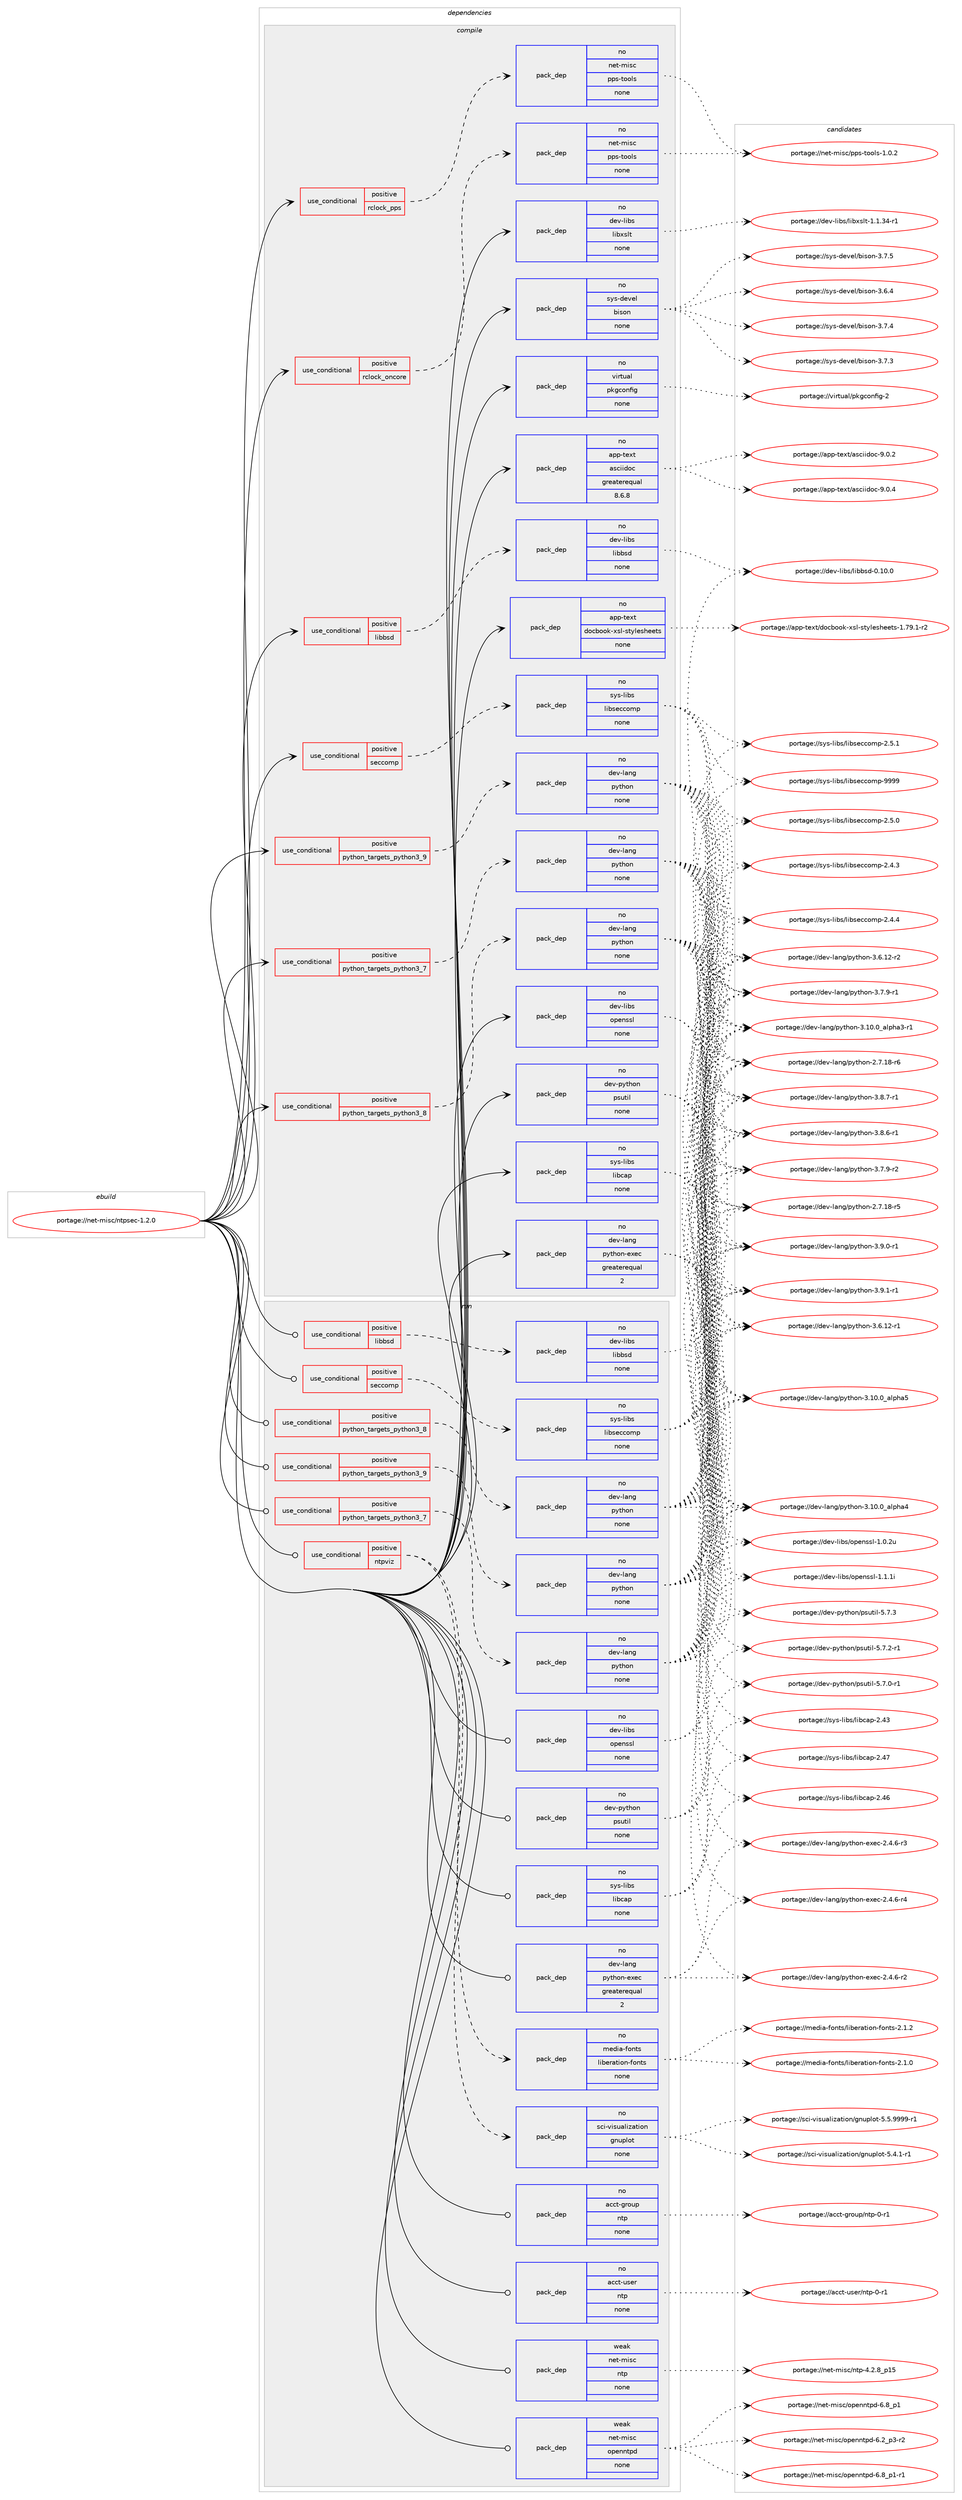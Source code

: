 digraph prolog {

# *************
# Graph options
# *************

newrank=true;
concentrate=true;
compound=true;
graph [rankdir=LR,fontname=Helvetica,fontsize=10,ranksep=1.5];#, ranksep=2.5, nodesep=0.2];
edge  [arrowhead=vee];
node  [fontname=Helvetica,fontsize=10];

# **********
# The ebuild
# **********

subgraph cluster_leftcol {
color=gray;
rank=same;
label=<<i>ebuild</i>>;
id [label="portage://net-misc/ntpsec-1.2.0", color=red, width=4, href="../net-misc/ntpsec-1.2.0.svg"];
}

# ****************
# The dependencies
# ****************

subgraph cluster_midcol {
color=gray;
label=<<i>dependencies</i>>;
subgraph cluster_compile {
fillcolor="#eeeeee";
style=filled;
label=<<i>compile</i>>;
subgraph cond7327 {
dependency24082 [label=<<TABLE BORDER="0" CELLBORDER="1" CELLSPACING="0" CELLPADDING="4"><TR><TD ROWSPAN="3" CELLPADDING="10">use_conditional</TD></TR><TR><TD>positive</TD></TR><TR><TD>libbsd</TD></TR></TABLE>>, shape=none, color=red];
subgraph pack16556 {
dependency24083 [label=<<TABLE BORDER="0" CELLBORDER="1" CELLSPACING="0" CELLPADDING="4" WIDTH="220"><TR><TD ROWSPAN="6" CELLPADDING="30">pack_dep</TD></TR><TR><TD WIDTH="110">no</TD></TR><TR><TD>dev-libs</TD></TR><TR><TD>libbsd</TD></TR><TR><TD>none</TD></TR><TR><TD></TD></TR></TABLE>>, shape=none, color=blue];
}
dependency24082:e -> dependency24083:w [weight=20,style="dashed",arrowhead="vee"];
}
id:e -> dependency24082:w [weight=20,style="solid",arrowhead="vee"];
subgraph cond7328 {
dependency24084 [label=<<TABLE BORDER="0" CELLBORDER="1" CELLSPACING="0" CELLPADDING="4"><TR><TD ROWSPAN="3" CELLPADDING="10">use_conditional</TD></TR><TR><TD>positive</TD></TR><TR><TD>python_targets_python3_7</TD></TR></TABLE>>, shape=none, color=red];
subgraph pack16557 {
dependency24085 [label=<<TABLE BORDER="0" CELLBORDER="1" CELLSPACING="0" CELLPADDING="4" WIDTH="220"><TR><TD ROWSPAN="6" CELLPADDING="30">pack_dep</TD></TR><TR><TD WIDTH="110">no</TD></TR><TR><TD>dev-lang</TD></TR><TR><TD>python</TD></TR><TR><TD>none</TD></TR><TR><TD></TD></TR></TABLE>>, shape=none, color=blue];
}
dependency24084:e -> dependency24085:w [weight=20,style="dashed",arrowhead="vee"];
}
id:e -> dependency24084:w [weight=20,style="solid",arrowhead="vee"];
subgraph cond7329 {
dependency24086 [label=<<TABLE BORDER="0" CELLBORDER="1" CELLSPACING="0" CELLPADDING="4"><TR><TD ROWSPAN="3" CELLPADDING="10">use_conditional</TD></TR><TR><TD>positive</TD></TR><TR><TD>python_targets_python3_8</TD></TR></TABLE>>, shape=none, color=red];
subgraph pack16558 {
dependency24087 [label=<<TABLE BORDER="0" CELLBORDER="1" CELLSPACING="0" CELLPADDING="4" WIDTH="220"><TR><TD ROWSPAN="6" CELLPADDING="30">pack_dep</TD></TR><TR><TD WIDTH="110">no</TD></TR><TR><TD>dev-lang</TD></TR><TR><TD>python</TD></TR><TR><TD>none</TD></TR><TR><TD></TD></TR></TABLE>>, shape=none, color=blue];
}
dependency24086:e -> dependency24087:w [weight=20,style="dashed",arrowhead="vee"];
}
id:e -> dependency24086:w [weight=20,style="solid",arrowhead="vee"];
subgraph cond7330 {
dependency24088 [label=<<TABLE BORDER="0" CELLBORDER="1" CELLSPACING="0" CELLPADDING="4"><TR><TD ROWSPAN="3" CELLPADDING="10">use_conditional</TD></TR><TR><TD>positive</TD></TR><TR><TD>python_targets_python3_9</TD></TR></TABLE>>, shape=none, color=red];
subgraph pack16559 {
dependency24089 [label=<<TABLE BORDER="0" CELLBORDER="1" CELLSPACING="0" CELLPADDING="4" WIDTH="220"><TR><TD ROWSPAN="6" CELLPADDING="30">pack_dep</TD></TR><TR><TD WIDTH="110">no</TD></TR><TR><TD>dev-lang</TD></TR><TR><TD>python</TD></TR><TR><TD>none</TD></TR><TR><TD></TD></TR></TABLE>>, shape=none, color=blue];
}
dependency24088:e -> dependency24089:w [weight=20,style="dashed",arrowhead="vee"];
}
id:e -> dependency24088:w [weight=20,style="solid",arrowhead="vee"];
subgraph cond7331 {
dependency24090 [label=<<TABLE BORDER="0" CELLBORDER="1" CELLSPACING="0" CELLPADDING="4"><TR><TD ROWSPAN="3" CELLPADDING="10">use_conditional</TD></TR><TR><TD>positive</TD></TR><TR><TD>rclock_oncore</TD></TR></TABLE>>, shape=none, color=red];
subgraph pack16560 {
dependency24091 [label=<<TABLE BORDER="0" CELLBORDER="1" CELLSPACING="0" CELLPADDING="4" WIDTH="220"><TR><TD ROWSPAN="6" CELLPADDING="30">pack_dep</TD></TR><TR><TD WIDTH="110">no</TD></TR><TR><TD>net-misc</TD></TR><TR><TD>pps-tools</TD></TR><TR><TD>none</TD></TR><TR><TD></TD></TR></TABLE>>, shape=none, color=blue];
}
dependency24090:e -> dependency24091:w [weight=20,style="dashed",arrowhead="vee"];
}
id:e -> dependency24090:w [weight=20,style="solid",arrowhead="vee"];
subgraph cond7332 {
dependency24092 [label=<<TABLE BORDER="0" CELLBORDER="1" CELLSPACING="0" CELLPADDING="4"><TR><TD ROWSPAN="3" CELLPADDING="10">use_conditional</TD></TR><TR><TD>positive</TD></TR><TR><TD>rclock_pps</TD></TR></TABLE>>, shape=none, color=red];
subgraph pack16561 {
dependency24093 [label=<<TABLE BORDER="0" CELLBORDER="1" CELLSPACING="0" CELLPADDING="4" WIDTH="220"><TR><TD ROWSPAN="6" CELLPADDING="30">pack_dep</TD></TR><TR><TD WIDTH="110">no</TD></TR><TR><TD>net-misc</TD></TR><TR><TD>pps-tools</TD></TR><TR><TD>none</TD></TR><TR><TD></TD></TR></TABLE>>, shape=none, color=blue];
}
dependency24092:e -> dependency24093:w [weight=20,style="dashed",arrowhead="vee"];
}
id:e -> dependency24092:w [weight=20,style="solid",arrowhead="vee"];
subgraph cond7333 {
dependency24094 [label=<<TABLE BORDER="0" CELLBORDER="1" CELLSPACING="0" CELLPADDING="4"><TR><TD ROWSPAN="3" CELLPADDING="10">use_conditional</TD></TR><TR><TD>positive</TD></TR><TR><TD>seccomp</TD></TR></TABLE>>, shape=none, color=red];
subgraph pack16562 {
dependency24095 [label=<<TABLE BORDER="0" CELLBORDER="1" CELLSPACING="0" CELLPADDING="4" WIDTH="220"><TR><TD ROWSPAN="6" CELLPADDING="30">pack_dep</TD></TR><TR><TD WIDTH="110">no</TD></TR><TR><TD>sys-libs</TD></TR><TR><TD>libseccomp</TD></TR><TR><TD>none</TD></TR><TR><TD></TD></TR></TABLE>>, shape=none, color=blue];
}
dependency24094:e -> dependency24095:w [weight=20,style="dashed",arrowhead="vee"];
}
id:e -> dependency24094:w [weight=20,style="solid",arrowhead="vee"];
subgraph pack16563 {
dependency24096 [label=<<TABLE BORDER="0" CELLBORDER="1" CELLSPACING="0" CELLPADDING="4" WIDTH="220"><TR><TD ROWSPAN="6" CELLPADDING="30">pack_dep</TD></TR><TR><TD WIDTH="110">no</TD></TR><TR><TD>app-text</TD></TR><TR><TD>asciidoc</TD></TR><TR><TD>greaterequal</TD></TR><TR><TD>8.6.8</TD></TR></TABLE>>, shape=none, color=blue];
}
id:e -> dependency24096:w [weight=20,style="solid",arrowhead="vee"];
subgraph pack16564 {
dependency24097 [label=<<TABLE BORDER="0" CELLBORDER="1" CELLSPACING="0" CELLPADDING="4" WIDTH="220"><TR><TD ROWSPAN="6" CELLPADDING="30">pack_dep</TD></TR><TR><TD WIDTH="110">no</TD></TR><TR><TD>app-text</TD></TR><TR><TD>docbook-xsl-stylesheets</TD></TR><TR><TD>none</TD></TR><TR><TD></TD></TR></TABLE>>, shape=none, color=blue];
}
id:e -> dependency24097:w [weight=20,style="solid",arrowhead="vee"];
subgraph pack16565 {
dependency24098 [label=<<TABLE BORDER="0" CELLBORDER="1" CELLSPACING="0" CELLPADDING="4" WIDTH="220"><TR><TD ROWSPAN="6" CELLPADDING="30">pack_dep</TD></TR><TR><TD WIDTH="110">no</TD></TR><TR><TD>dev-lang</TD></TR><TR><TD>python-exec</TD></TR><TR><TD>greaterequal</TD></TR><TR><TD>2</TD></TR></TABLE>>, shape=none, color=blue];
}
id:e -> dependency24098:w [weight=20,style="solid",arrowhead="vee"];
subgraph pack16566 {
dependency24099 [label=<<TABLE BORDER="0" CELLBORDER="1" CELLSPACING="0" CELLPADDING="4" WIDTH="220"><TR><TD ROWSPAN="6" CELLPADDING="30">pack_dep</TD></TR><TR><TD WIDTH="110">no</TD></TR><TR><TD>dev-libs</TD></TR><TR><TD>libxslt</TD></TR><TR><TD>none</TD></TR><TR><TD></TD></TR></TABLE>>, shape=none, color=blue];
}
id:e -> dependency24099:w [weight=20,style="solid",arrowhead="vee"];
subgraph pack16567 {
dependency24100 [label=<<TABLE BORDER="0" CELLBORDER="1" CELLSPACING="0" CELLPADDING="4" WIDTH="220"><TR><TD ROWSPAN="6" CELLPADDING="30">pack_dep</TD></TR><TR><TD WIDTH="110">no</TD></TR><TR><TD>dev-libs</TD></TR><TR><TD>openssl</TD></TR><TR><TD>none</TD></TR><TR><TD></TD></TR></TABLE>>, shape=none, color=blue];
}
id:e -> dependency24100:w [weight=20,style="solid",arrowhead="vee"];
subgraph pack16568 {
dependency24101 [label=<<TABLE BORDER="0" CELLBORDER="1" CELLSPACING="0" CELLPADDING="4" WIDTH="220"><TR><TD ROWSPAN="6" CELLPADDING="30">pack_dep</TD></TR><TR><TD WIDTH="110">no</TD></TR><TR><TD>dev-python</TD></TR><TR><TD>psutil</TD></TR><TR><TD>none</TD></TR><TR><TD></TD></TR></TABLE>>, shape=none, color=blue];
}
id:e -> dependency24101:w [weight=20,style="solid",arrowhead="vee"];
subgraph pack16569 {
dependency24102 [label=<<TABLE BORDER="0" CELLBORDER="1" CELLSPACING="0" CELLPADDING="4" WIDTH="220"><TR><TD ROWSPAN="6" CELLPADDING="30">pack_dep</TD></TR><TR><TD WIDTH="110">no</TD></TR><TR><TD>sys-devel</TD></TR><TR><TD>bison</TD></TR><TR><TD>none</TD></TR><TR><TD></TD></TR></TABLE>>, shape=none, color=blue];
}
id:e -> dependency24102:w [weight=20,style="solid",arrowhead="vee"];
subgraph pack16570 {
dependency24103 [label=<<TABLE BORDER="0" CELLBORDER="1" CELLSPACING="0" CELLPADDING="4" WIDTH="220"><TR><TD ROWSPAN="6" CELLPADDING="30">pack_dep</TD></TR><TR><TD WIDTH="110">no</TD></TR><TR><TD>sys-libs</TD></TR><TR><TD>libcap</TD></TR><TR><TD>none</TD></TR><TR><TD></TD></TR></TABLE>>, shape=none, color=blue];
}
id:e -> dependency24103:w [weight=20,style="solid",arrowhead="vee"];
subgraph pack16571 {
dependency24104 [label=<<TABLE BORDER="0" CELLBORDER="1" CELLSPACING="0" CELLPADDING="4" WIDTH="220"><TR><TD ROWSPAN="6" CELLPADDING="30">pack_dep</TD></TR><TR><TD WIDTH="110">no</TD></TR><TR><TD>virtual</TD></TR><TR><TD>pkgconfig</TD></TR><TR><TD>none</TD></TR><TR><TD></TD></TR></TABLE>>, shape=none, color=blue];
}
id:e -> dependency24104:w [weight=20,style="solid",arrowhead="vee"];
}
subgraph cluster_compileandrun {
fillcolor="#eeeeee";
style=filled;
label=<<i>compile and run</i>>;
}
subgraph cluster_run {
fillcolor="#eeeeee";
style=filled;
label=<<i>run</i>>;
subgraph cond7334 {
dependency24105 [label=<<TABLE BORDER="0" CELLBORDER="1" CELLSPACING="0" CELLPADDING="4"><TR><TD ROWSPAN="3" CELLPADDING="10">use_conditional</TD></TR><TR><TD>positive</TD></TR><TR><TD>libbsd</TD></TR></TABLE>>, shape=none, color=red];
subgraph pack16572 {
dependency24106 [label=<<TABLE BORDER="0" CELLBORDER="1" CELLSPACING="0" CELLPADDING="4" WIDTH="220"><TR><TD ROWSPAN="6" CELLPADDING="30">pack_dep</TD></TR><TR><TD WIDTH="110">no</TD></TR><TR><TD>dev-libs</TD></TR><TR><TD>libbsd</TD></TR><TR><TD>none</TD></TR><TR><TD></TD></TR></TABLE>>, shape=none, color=blue];
}
dependency24105:e -> dependency24106:w [weight=20,style="dashed",arrowhead="vee"];
}
id:e -> dependency24105:w [weight=20,style="solid",arrowhead="odot"];
subgraph cond7335 {
dependency24107 [label=<<TABLE BORDER="0" CELLBORDER="1" CELLSPACING="0" CELLPADDING="4"><TR><TD ROWSPAN="3" CELLPADDING="10">use_conditional</TD></TR><TR><TD>positive</TD></TR><TR><TD>ntpviz</TD></TR></TABLE>>, shape=none, color=red];
subgraph pack16573 {
dependency24108 [label=<<TABLE BORDER="0" CELLBORDER="1" CELLSPACING="0" CELLPADDING="4" WIDTH="220"><TR><TD ROWSPAN="6" CELLPADDING="30">pack_dep</TD></TR><TR><TD WIDTH="110">no</TD></TR><TR><TD>sci-visualization</TD></TR><TR><TD>gnuplot</TD></TR><TR><TD>none</TD></TR><TR><TD></TD></TR></TABLE>>, shape=none, color=blue];
}
dependency24107:e -> dependency24108:w [weight=20,style="dashed",arrowhead="vee"];
subgraph pack16574 {
dependency24109 [label=<<TABLE BORDER="0" CELLBORDER="1" CELLSPACING="0" CELLPADDING="4" WIDTH="220"><TR><TD ROWSPAN="6" CELLPADDING="30">pack_dep</TD></TR><TR><TD WIDTH="110">no</TD></TR><TR><TD>media-fonts</TD></TR><TR><TD>liberation-fonts</TD></TR><TR><TD>none</TD></TR><TR><TD></TD></TR></TABLE>>, shape=none, color=blue];
}
dependency24107:e -> dependency24109:w [weight=20,style="dashed",arrowhead="vee"];
}
id:e -> dependency24107:w [weight=20,style="solid",arrowhead="odot"];
subgraph cond7336 {
dependency24110 [label=<<TABLE BORDER="0" CELLBORDER="1" CELLSPACING="0" CELLPADDING="4"><TR><TD ROWSPAN="3" CELLPADDING="10">use_conditional</TD></TR><TR><TD>positive</TD></TR><TR><TD>python_targets_python3_7</TD></TR></TABLE>>, shape=none, color=red];
subgraph pack16575 {
dependency24111 [label=<<TABLE BORDER="0" CELLBORDER="1" CELLSPACING="0" CELLPADDING="4" WIDTH="220"><TR><TD ROWSPAN="6" CELLPADDING="30">pack_dep</TD></TR><TR><TD WIDTH="110">no</TD></TR><TR><TD>dev-lang</TD></TR><TR><TD>python</TD></TR><TR><TD>none</TD></TR><TR><TD></TD></TR></TABLE>>, shape=none, color=blue];
}
dependency24110:e -> dependency24111:w [weight=20,style="dashed",arrowhead="vee"];
}
id:e -> dependency24110:w [weight=20,style="solid",arrowhead="odot"];
subgraph cond7337 {
dependency24112 [label=<<TABLE BORDER="0" CELLBORDER="1" CELLSPACING="0" CELLPADDING="4"><TR><TD ROWSPAN="3" CELLPADDING="10">use_conditional</TD></TR><TR><TD>positive</TD></TR><TR><TD>python_targets_python3_8</TD></TR></TABLE>>, shape=none, color=red];
subgraph pack16576 {
dependency24113 [label=<<TABLE BORDER="0" CELLBORDER="1" CELLSPACING="0" CELLPADDING="4" WIDTH="220"><TR><TD ROWSPAN="6" CELLPADDING="30">pack_dep</TD></TR><TR><TD WIDTH="110">no</TD></TR><TR><TD>dev-lang</TD></TR><TR><TD>python</TD></TR><TR><TD>none</TD></TR><TR><TD></TD></TR></TABLE>>, shape=none, color=blue];
}
dependency24112:e -> dependency24113:w [weight=20,style="dashed",arrowhead="vee"];
}
id:e -> dependency24112:w [weight=20,style="solid",arrowhead="odot"];
subgraph cond7338 {
dependency24114 [label=<<TABLE BORDER="0" CELLBORDER="1" CELLSPACING="0" CELLPADDING="4"><TR><TD ROWSPAN="3" CELLPADDING="10">use_conditional</TD></TR><TR><TD>positive</TD></TR><TR><TD>python_targets_python3_9</TD></TR></TABLE>>, shape=none, color=red];
subgraph pack16577 {
dependency24115 [label=<<TABLE BORDER="0" CELLBORDER="1" CELLSPACING="0" CELLPADDING="4" WIDTH="220"><TR><TD ROWSPAN="6" CELLPADDING="30">pack_dep</TD></TR><TR><TD WIDTH="110">no</TD></TR><TR><TD>dev-lang</TD></TR><TR><TD>python</TD></TR><TR><TD>none</TD></TR><TR><TD></TD></TR></TABLE>>, shape=none, color=blue];
}
dependency24114:e -> dependency24115:w [weight=20,style="dashed",arrowhead="vee"];
}
id:e -> dependency24114:w [weight=20,style="solid",arrowhead="odot"];
subgraph cond7339 {
dependency24116 [label=<<TABLE BORDER="0" CELLBORDER="1" CELLSPACING="0" CELLPADDING="4"><TR><TD ROWSPAN="3" CELLPADDING="10">use_conditional</TD></TR><TR><TD>positive</TD></TR><TR><TD>seccomp</TD></TR></TABLE>>, shape=none, color=red];
subgraph pack16578 {
dependency24117 [label=<<TABLE BORDER="0" CELLBORDER="1" CELLSPACING="0" CELLPADDING="4" WIDTH="220"><TR><TD ROWSPAN="6" CELLPADDING="30">pack_dep</TD></TR><TR><TD WIDTH="110">no</TD></TR><TR><TD>sys-libs</TD></TR><TR><TD>libseccomp</TD></TR><TR><TD>none</TD></TR><TR><TD></TD></TR></TABLE>>, shape=none, color=blue];
}
dependency24116:e -> dependency24117:w [weight=20,style="dashed",arrowhead="vee"];
}
id:e -> dependency24116:w [weight=20,style="solid",arrowhead="odot"];
subgraph pack16579 {
dependency24118 [label=<<TABLE BORDER="0" CELLBORDER="1" CELLSPACING="0" CELLPADDING="4" WIDTH="220"><TR><TD ROWSPAN="6" CELLPADDING="30">pack_dep</TD></TR><TR><TD WIDTH="110">no</TD></TR><TR><TD>acct-group</TD></TR><TR><TD>ntp</TD></TR><TR><TD>none</TD></TR><TR><TD></TD></TR></TABLE>>, shape=none, color=blue];
}
id:e -> dependency24118:w [weight=20,style="solid",arrowhead="odot"];
subgraph pack16580 {
dependency24119 [label=<<TABLE BORDER="0" CELLBORDER="1" CELLSPACING="0" CELLPADDING="4" WIDTH="220"><TR><TD ROWSPAN="6" CELLPADDING="30">pack_dep</TD></TR><TR><TD WIDTH="110">no</TD></TR><TR><TD>acct-user</TD></TR><TR><TD>ntp</TD></TR><TR><TD>none</TD></TR><TR><TD></TD></TR></TABLE>>, shape=none, color=blue];
}
id:e -> dependency24119:w [weight=20,style="solid",arrowhead="odot"];
subgraph pack16581 {
dependency24120 [label=<<TABLE BORDER="0" CELLBORDER="1" CELLSPACING="0" CELLPADDING="4" WIDTH="220"><TR><TD ROWSPAN="6" CELLPADDING="30">pack_dep</TD></TR><TR><TD WIDTH="110">no</TD></TR><TR><TD>dev-lang</TD></TR><TR><TD>python-exec</TD></TR><TR><TD>greaterequal</TD></TR><TR><TD>2</TD></TR></TABLE>>, shape=none, color=blue];
}
id:e -> dependency24120:w [weight=20,style="solid",arrowhead="odot"];
subgraph pack16582 {
dependency24121 [label=<<TABLE BORDER="0" CELLBORDER="1" CELLSPACING="0" CELLPADDING="4" WIDTH="220"><TR><TD ROWSPAN="6" CELLPADDING="30">pack_dep</TD></TR><TR><TD WIDTH="110">no</TD></TR><TR><TD>dev-libs</TD></TR><TR><TD>openssl</TD></TR><TR><TD>none</TD></TR><TR><TD></TD></TR></TABLE>>, shape=none, color=blue];
}
id:e -> dependency24121:w [weight=20,style="solid",arrowhead="odot"];
subgraph pack16583 {
dependency24122 [label=<<TABLE BORDER="0" CELLBORDER="1" CELLSPACING="0" CELLPADDING="4" WIDTH="220"><TR><TD ROWSPAN="6" CELLPADDING="30">pack_dep</TD></TR><TR><TD WIDTH="110">no</TD></TR><TR><TD>dev-python</TD></TR><TR><TD>psutil</TD></TR><TR><TD>none</TD></TR><TR><TD></TD></TR></TABLE>>, shape=none, color=blue];
}
id:e -> dependency24122:w [weight=20,style="solid",arrowhead="odot"];
subgraph pack16584 {
dependency24123 [label=<<TABLE BORDER="0" CELLBORDER="1" CELLSPACING="0" CELLPADDING="4" WIDTH="220"><TR><TD ROWSPAN="6" CELLPADDING="30">pack_dep</TD></TR><TR><TD WIDTH="110">no</TD></TR><TR><TD>sys-libs</TD></TR><TR><TD>libcap</TD></TR><TR><TD>none</TD></TR><TR><TD></TD></TR></TABLE>>, shape=none, color=blue];
}
id:e -> dependency24123:w [weight=20,style="solid",arrowhead="odot"];
subgraph pack16585 {
dependency24124 [label=<<TABLE BORDER="0" CELLBORDER="1" CELLSPACING="0" CELLPADDING="4" WIDTH="220"><TR><TD ROWSPAN="6" CELLPADDING="30">pack_dep</TD></TR><TR><TD WIDTH="110">weak</TD></TR><TR><TD>net-misc</TD></TR><TR><TD>ntp</TD></TR><TR><TD>none</TD></TR><TR><TD></TD></TR></TABLE>>, shape=none, color=blue];
}
id:e -> dependency24124:w [weight=20,style="solid",arrowhead="odot"];
subgraph pack16586 {
dependency24125 [label=<<TABLE BORDER="0" CELLBORDER="1" CELLSPACING="0" CELLPADDING="4" WIDTH="220"><TR><TD ROWSPAN="6" CELLPADDING="30">pack_dep</TD></TR><TR><TD WIDTH="110">weak</TD></TR><TR><TD>net-misc</TD></TR><TR><TD>openntpd</TD></TR><TR><TD>none</TD></TR><TR><TD></TD></TR></TABLE>>, shape=none, color=blue];
}
id:e -> dependency24125:w [weight=20,style="solid",arrowhead="odot"];
}
}

# **************
# The candidates
# **************

subgraph cluster_choices {
rank=same;
color=gray;
label=<<i>candidates</i>>;

subgraph choice16556 {
color=black;
nodesep=1;
choice100101118451081059811547108105989811510045484649484648 [label="portage://dev-libs/libbsd-0.10.0", color=red, width=4,href="../dev-libs/libbsd-0.10.0.svg"];
dependency24083:e -> choice100101118451081059811547108105989811510045484649484648:w [style=dotted,weight="100"];
}
subgraph choice16557 {
color=black;
nodesep=1;
choice1001011184510897110103471121211161041111104551465746494511449 [label="portage://dev-lang/python-3.9.1-r1", color=red, width=4,href="../dev-lang/python-3.9.1-r1.svg"];
choice1001011184510897110103471121211161041111104551465746484511449 [label="portage://dev-lang/python-3.9.0-r1", color=red, width=4,href="../dev-lang/python-3.9.0-r1.svg"];
choice1001011184510897110103471121211161041111104551465646554511449 [label="portage://dev-lang/python-3.8.7-r1", color=red, width=4,href="../dev-lang/python-3.8.7-r1.svg"];
choice1001011184510897110103471121211161041111104551465646544511449 [label="portage://dev-lang/python-3.8.6-r1", color=red, width=4,href="../dev-lang/python-3.8.6-r1.svg"];
choice1001011184510897110103471121211161041111104551465546574511450 [label="portage://dev-lang/python-3.7.9-r2", color=red, width=4,href="../dev-lang/python-3.7.9-r2.svg"];
choice1001011184510897110103471121211161041111104551465546574511449 [label="portage://dev-lang/python-3.7.9-r1", color=red, width=4,href="../dev-lang/python-3.7.9-r1.svg"];
choice100101118451089711010347112121116104111110455146544649504511450 [label="portage://dev-lang/python-3.6.12-r2", color=red, width=4,href="../dev-lang/python-3.6.12-r2.svg"];
choice100101118451089711010347112121116104111110455146544649504511449 [label="portage://dev-lang/python-3.6.12-r1", color=red, width=4,href="../dev-lang/python-3.6.12-r1.svg"];
choice1001011184510897110103471121211161041111104551464948464895971081121049753 [label="portage://dev-lang/python-3.10.0_alpha5", color=red, width=4,href="../dev-lang/python-3.10.0_alpha5.svg"];
choice1001011184510897110103471121211161041111104551464948464895971081121049752 [label="portage://dev-lang/python-3.10.0_alpha4", color=red, width=4,href="../dev-lang/python-3.10.0_alpha4.svg"];
choice10010111845108971101034711212111610411111045514649484648959710811210497514511449 [label="portage://dev-lang/python-3.10.0_alpha3-r1", color=red, width=4,href="../dev-lang/python-3.10.0_alpha3-r1.svg"];
choice100101118451089711010347112121116104111110455046554649564511454 [label="portage://dev-lang/python-2.7.18-r6", color=red, width=4,href="../dev-lang/python-2.7.18-r6.svg"];
choice100101118451089711010347112121116104111110455046554649564511453 [label="portage://dev-lang/python-2.7.18-r5", color=red, width=4,href="../dev-lang/python-2.7.18-r5.svg"];
dependency24085:e -> choice1001011184510897110103471121211161041111104551465746494511449:w [style=dotted,weight="100"];
dependency24085:e -> choice1001011184510897110103471121211161041111104551465746484511449:w [style=dotted,weight="100"];
dependency24085:e -> choice1001011184510897110103471121211161041111104551465646554511449:w [style=dotted,weight="100"];
dependency24085:e -> choice1001011184510897110103471121211161041111104551465646544511449:w [style=dotted,weight="100"];
dependency24085:e -> choice1001011184510897110103471121211161041111104551465546574511450:w [style=dotted,weight="100"];
dependency24085:e -> choice1001011184510897110103471121211161041111104551465546574511449:w [style=dotted,weight="100"];
dependency24085:e -> choice100101118451089711010347112121116104111110455146544649504511450:w [style=dotted,weight="100"];
dependency24085:e -> choice100101118451089711010347112121116104111110455146544649504511449:w [style=dotted,weight="100"];
dependency24085:e -> choice1001011184510897110103471121211161041111104551464948464895971081121049753:w [style=dotted,weight="100"];
dependency24085:e -> choice1001011184510897110103471121211161041111104551464948464895971081121049752:w [style=dotted,weight="100"];
dependency24085:e -> choice10010111845108971101034711212111610411111045514649484648959710811210497514511449:w [style=dotted,weight="100"];
dependency24085:e -> choice100101118451089711010347112121116104111110455046554649564511454:w [style=dotted,weight="100"];
dependency24085:e -> choice100101118451089711010347112121116104111110455046554649564511453:w [style=dotted,weight="100"];
}
subgraph choice16558 {
color=black;
nodesep=1;
choice1001011184510897110103471121211161041111104551465746494511449 [label="portage://dev-lang/python-3.9.1-r1", color=red, width=4,href="../dev-lang/python-3.9.1-r1.svg"];
choice1001011184510897110103471121211161041111104551465746484511449 [label="portage://dev-lang/python-3.9.0-r1", color=red, width=4,href="../dev-lang/python-3.9.0-r1.svg"];
choice1001011184510897110103471121211161041111104551465646554511449 [label="portage://dev-lang/python-3.8.7-r1", color=red, width=4,href="../dev-lang/python-3.8.7-r1.svg"];
choice1001011184510897110103471121211161041111104551465646544511449 [label="portage://dev-lang/python-3.8.6-r1", color=red, width=4,href="../dev-lang/python-3.8.6-r1.svg"];
choice1001011184510897110103471121211161041111104551465546574511450 [label="portage://dev-lang/python-3.7.9-r2", color=red, width=4,href="../dev-lang/python-3.7.9-r2.svg"];
choice1001011184510897110103471121211161041111104551465546574511449 [label="portage://dev-lang/python-3.7.9-r1", color=red, width=4,href="../dev-lang/python-3.7.9-r1.svg"];
choice100101118451089711010347112121116104111110455146544649504511450 [label="portage://dev-lang/python-3.6.12-r2", color=red, width=4,href="../dev-lang/python-3.6.12-r2.svg"];
choice100101118451089711010347112121116104111110455146544649504511449 [label="portage://dev-lang/python-3.6.12-r1", color=red, width=4,href="../dev-lang/python-3.6.12-r1.svg"];
choice1001011184510897110103471121211161041111104551464948464895971081121049753 [label="portage://dev-lang/python-3.10.0_alpha5", color=red, width=4,href="../dev-lang/python-3.10.0_alpha5.svg"];
choice1001011184510897110103471121211161041111104551464948464895971081121049752 [label="portage://dev-lang/python-3.10.0_alpha4", color=red, width=4,href="../dev-lang/python-3.10.0_alpha4.svg"];
choice10010111845108971101034711212111610411111045514649484648959710811210497514511449 [label="portage://dev-lang/python-3.10.0_alpha3-r1", color=red, width=4,href="../dev-lang/python-3.10.0_alpha3-r1.svg"];
choice100101118451089711010347112121116104111110455046554649564511454 [label="portage://dev-lang/python-2.7.18-r6", color=red, width=4,href="../dev-lang/python-2.7.18-r6.svg"];
choice100101118451089711010347112121116104111110455046554649564511453 [label="portage://dev-lang/python-2.7.18-r5", color=red, width=4,href="../dev-lang/python-2.7.18-r5.svg"];
dependency24087:e -> choice1001011184510897110103471121211161041111104551465746494511449:w [style=dotted,weight="100"];
dependency24087:e -> choice1001011184510897110103471121211161041111104551465746484511449:w [style=dotted,weight="100"];
dependency24087:e -> choice1001011184510897110103471121211161041111104551465646554511449:w [style=dotted,weight="100"];
dependency24087:e -> choice1001011184510897110103471121211161041111104551465646544511449:w [style=dotted,weight="100"];
dependency24087:e -> choice1001011184510897110103471121211161041111104551465546574511450:w [style=dotted,weight="100"];
dependency24087:e -> choice1001011184510897110103471121211161041111104551465546574511449:w [style=dotted,weight="100"];
dependency24087:e -> choice100101118451089711010347112121116104111110455146544649504511450:w [style=dotted,weight="100"];
dependency24087:e -> choice100101118451089711010347112121116104111110455146544649504511449:w [style=dotted,weight="100"];
dependency24087:e -> choice1001011184510897110103471121211161041111104551464948464895971081121049753:w [style=dotted,weight="100"];
dependency24087:e -> choice1001011184510897110103471121211161041111104551464948464895971081121049752:w [style=dotted,weight="100"];
dependency24087:e -> choice10010111845108971101034711212111610411111045514649484648959710811210497514511449:w [style=dotted,weight="100"];
dependency24087:e -> choice100101118451089711010347112121116104111110455046554649564511454:w [style=dotted,weight="100"];
dependency24087:e -> choice100101118451089711010347112121116104111110455046554649564511453:w [style=dotted,weight="100"];
}
subgraph choice16559 {
color=black;
nodesep=1;
choice1001011184510897110103471121211161041111104551465746494511449 [label="portage://dev-lang/python-3.9.1-r1", color=red, width=4,href="../dev-lang/python-3.9.1-r1.svg"];
choice1001011184510897110103471121211161041111104551465746484511449 [label="portage://dev-lang/python-3.9.0-r1", color=red, width=4,href="../dev-lang/python-3.9.0-r1.svg"];
choice1001011184510897110103471121211161041111104551465646554511449 [label="portage://dev-lang/python-3.8.7-r1", color=red, width=4,href="../dev-lang/python-3.8.7-r1.svg"];
choice1001011184510897110103471121211161041111104551465646544511449 [label="portage://dev-lang/python-3.8.6-r1", color=red, width=4,href="../dev-lang/python-3.8.6-r1.svg"];
choice1001011184510897110103471121211161041111104551465546574511450 [label="portage://dev-lang/python-3.7.9-r2", color=red, width=4,href="../dev-lang/python-3.7.9-r2.svg"];
choice1001011184510897110103471121211161041111104551465546574511449 [label="portage://dev-lang/python-3.7.9-r1", color=red, width=4,href="../dev-lang/python-3.7.9-r1.svg"];
choice100101118451089711010347112121116104111110455146544649504511450 [label="portage://dev-lang/python-3.6.12-r2", color=red, width=4,href="../dev-lang/python-3.6.12-r2.svg"];
choice100101118451089711010347112121116104111110455146544649504511449 [label="portage://dev-lang/python-3.6.12-r1", color=red, width=4,href="../dev-lang/python-3.6.12-r1.svg"];
choice1001011184510897110103471121211161041111104551464948464895971081121049753 [label="portage://dev-lang/python-3.10.0_alpha5", color=red, width=4,href="../dev-lang/python-3.10.0_alpha5.svg"];
choice1001011184510897110103471121211161041111104551464948464895971081121049752 [label="portage://dev-lang/python-3.10.0_alpha4", color=red, width=4,href="../dev-lang/python-3.10.0_alpha4.svg"];
choice10010111845108971101034711212111610411111045514649484648959710811210497514511449 [label="portage://dev-lang/python-3.10.0_alpha3-r1", color=red, width=4,href="../dev-lang/python-3.10.0_alpha3-r1.svg"];
choice100101118451089711010347112121116104111110455046554649564511454 [label="portage://dev-lang/python-2.7.18-r6", color=red, width=4,href="../dev-lang/python-2.7.18-r6.svg"];
choice100101118451089711010347112121116104111110455046554649564511453 [label="portage://dev-lang/python-2.7.18-r5", color=red, width=4,href="../dev-lang/python-2.7.18-r5.svg"];
dependency24089:e -> choice1001011184510897110103471121211161041111104551465746494511449:w [style=dotted,weight="100"];
dependency24089:e -> choice1001011184510897110103471121211161041111104551465746484511449:w [style=dotted,weight="100"];
dependency24089:e -> choice1001011184510897110103471121211161041111104551465646554511449:w [style=dotted,weight="100"];
dependency24089:e -> choice1001011184510897110103471121211161041111104551465646544511449:w [style=dotted,weight="100"];
dependency24089:e -> choice1001011184510897110103471121211161041111104551465546574511450:w [style=dotted,weight="100"];
dependency24089:e -> choice1001011184510897110103471121211161041111104551465546574511449:w [style=dotted,weight="100"];
dependency24089:e -> choice100101118451089711010347112121116104111110455146544649504511450:w [style=dotted,weight="100"];
dependency24089:e -> choice100101118451089711010347112121116104111110455146544649504511449:w [style=dotted,weight="100"];
dependency24089:e -> choice1001011184510897110103471121211161041111104551464948464895971081121049753:w [style=dotted,weight="100"];
dependency24089:e -> choice1001011184510897110103471121211161041111104551464948464895971081121049752:w [style=dotted,weight="100"];
dependency24089:e -> choice10010111845108971101034711212111610411111045514649484648959710811210497514511449:w [style=dotted,weight="100"];
dependency24089:e -> choice100101118451089711010347112121116104111110455046554649564511454:w [style=dotted,weight="100"];
dependency24089:e -> choice100101118451089711010347112121116104111110455046554649564511453:w [style=dotted,weight="100"];
}
subgraph choice16560 {
color=black;
nodesep=1;
choice11010111645109105115994711211211545116111111108115454946484650 [label="portage://net-misc/pps-tools-1.0.2", color=red, width=4,href="../net-misc/pps-tools-1.0.2.svg"];
dependency24091:e -> choice11010111645109105115994711211211545116111111108115454946484650:w [style=dotted,weight="100"];
}
subgraph choice16561 {
color=black;
nodesep=1;
choice11010111645109105115994711211211545116111111108115454946484650 [label="portage://net-misc/pps-tools-1.0.2", color=red, width=4,href="../net-misc/pps-tools-1.0.2.svg"];
dependency24093:e -> choice11010111645109105115994711211211545116111111108115454946484650:w [style=dotted,weight="100"];
}
subgraph choice16562 {
color=black;
nodesep=1;
choice1151211154510810598115471081059811510199991111091124557575757 [label="portage://sys-libs/libseccomp-9999", color=red, width=4,href="../sys-libs/libseccomp-9999.svg"];
choice115121115451081059811547108105981151019999111109112455046534649 [label="portage://sys-libs/libseccomp-2.5.1", color=red, width=4,href="../sys-libs/libseccomp-2.5.1.svg"];
choice115121115451081059811547108105981151019999111109112455046534648 [label="portage://sys-libs/libseccomp-2.5.0", color=red, width=4,href="../sys-libs/libseccomp-2.5.0.svg"];
choice115121115451081059811547108105981151019999111109112455046524652 [label="portage://sys-libs/libseccomp-2.4.4", color=red, width=4,href="../sys-libs/libseccomp-2.4.4.svg"];
choice115121115451081059811547108105981151019999111109112455046524651 [label="portage://sys-libs/libseccomp-2.4.3", color=red, width=4,href="../sys-libs/libseccomp-2.4.3.svg"];
dependency24095:e -> choice1151211154510810598115471081059811510199991111091124557575757:w [style=dotted,weight="100"];
dependency24095:e -> choice115121115451081059811547108105981151019999111109112455046534649:w [style=dotted,weight="100"];
dependency24095:e -> choice115121115451081059811547108105981151019999111109112455046534648:w [style=dotted,weight="100"];
dependency24095:e -> choice115121115451081059811547108105981151019999111109112455046524652:w [style=dotted,weight="100"];
dependency24095:e -> choice115121115451081059811547108105981151019999111109112455046524651:w [style=dotted,weight="100"];
}
subgraph choice16563 {
color=black;
nodesep=1;
choice971121124511610112011647971159910510510011199455746484652 [label="portage://app-text/asciidoc-9.0.4", color=red, width=4,href="../app-text/asciidoc-9.0.4.svg"];
choice971121124511610112011647971159910510510011199455746484650 [label="portage://app-text/asciidoc-9.0.2", color=red, width=4,href="../app-text/asciidoc-9.0.2.svg"];
dependency24096:e -> choice971121124511610112011647971159910510510011199455746484652:w [style=dotted,weight="100"];
dependency24096:e -> choice971121124511610112011647971159910510510011199455746484650:w [style=dotted,weight="100"];
}
subgraph choice16564 {
color=black;
nodesep=1;
choice97112112451161011201164710011199981111111074512011510845115116121108101115104101101116115454946555746494511450 [label="portage://app-text/docbook-xsl-stylesheets-1.79.1-r2", color=red, width=4,href="../app-text/docbook-xsl-stylesheets-1.79.1-r2.svg"];
dependency24097:e -> choice97112112451161011201164710011199981111111074512011510845115116121108101115104101101116115454946555746494511450:w [style=dotted,weight="100"];
}
subgraph choice16565 {
color=black;
nodesep=1;
choice10010111845108971101034711212111610411111045101120101994550465246544511452 [label="portage://dev-lang/python-exec-2.4.6-r4", color=red, width=4,href="../dev-lang/python-exec-2.4.6-r4.svg"];
choice10010111845108971101034711212111610411111045101120101994550465246544511451 [label="portage://dev-lang/python-exec-2.4.6-r3", color=red, width=4,href="../dev-lang/python-exec-2.4.6-r3.svg"];
choice10010111845108971101034711212111610411111045101120101994550465246544511450 [label="portage://dev-lang/python-exec-2.4.6-r2", color=red, width=4,href="../dev-lang/python-exec-2.4.6-r2.svg"];
dependency24098:e -> choice10010111845108971101034711212111610411111045101120101994550465246544511452:w [style=dotted,weight="100"];
dependency24098:e -> choice10010111845108971101034711212111610411111045101120101994550465246544511451:w [style=dotted,weight="100"];
dependency24098:e -> choice10010111845108971101034711212111610411111045101120101994550465246544511450:w [style=dotted,weight="100"];
}
subgraph choice16566 {
color=black;
nodesep=1;
choice10010111845108105981154710810598120115108116454946494651524511449 [label="portage://dev-libs/libxslt-1.1.34-r1", color=red, width=4,href="../dev-libs/libxslt-1.1.34-r1.svg"];
dependency24099:e -> choice10010111845108105981154710810598120115108116454946494651524511449:w [style=dotted,weight="100"];
}
subgraph choice16567 {
color=black;
nodesep=1;
choice100101118451081059811547111112101110115115108454946494649105 [label="portage://dev-libs/openssl-1.1.1i", color=red, width=4,href="../dev-libs/openssl-1.1.1i.svg"];
choice100101118451081059811547111112101110115115108454946484650117 [label="portage://dev-libs/openssl-1.0.2u", color=red, width=4,href="../dev-libs/openssl-1.0.2u.svg"];
dependency24100:e -> choice100101118451081059811547111112101110115115108454946494649105:w [style=dotted,weight="100"];
dependency24100:e -> choice100101118451081059811547111112101110115115108454946484650117:w [style=dotted,weight="100"];
}
subgraph choice16568 {
color=black;
nodesep=1;
choice1001011184511212111610411111047112115117116105108455346554651 [label="portage://dev-python/psutil-5.7.3", color=red, width=4,href="../dev-python/psutil-5.7.3.svg"];
choice10010111845112121116104111110471121151171161051084553465546504511449 [label="portage://dev-python/psutil-5.7.2-r1", color=red, width=4,href="../dev-python/psutil-5.7.2-r1.svg"];
choice10010111845112121116104111110471121151171161051084553465546484511449 [label="portage://dev-python/psutil-5.7.0-r1", color=red, width=4,href="../dev-python/psutil-5.7.0-r1.svg"];
dependency24101:e -> choice1001011184511212111610411111047112115117116105108455346554651:w [style=dotted,weight="100"];
dependency24101:e -> choice10010111845112121116104111110471121151171161051084553465546504511449:w [style=dotted,weight="100"];
dependency24101:e -> choice10010111845112121116104111110471121151171161051084553465546484511449:w [style=dotted,weight="100"];
}
subgraph choice16569 {
color=black;
nodesep=1;
choice115121115451001011181011084798105115111110455146554653 [label="portage://sys-devel/bison-3.7.5", color=red, width=4,href="../sys-devel/bison-3.7.5.svg"];
choice115121115451001011181011084798105115111110455146554652 [label="portage://sys-devel/bison-3.7.4", color=red, width=4,href="../sys-devel/bison-3.7.4.svg"];
choice115121115451001011181011084798105115111110455146554651 [label="portage://sys-devel/bison-3.7.3", color=red, width=4,href="../sys-devel/bison-3.7.3.svg"];
choice115121115451001011181011084798105115111110455146544652 [label="portage://sys-devel/bison-3.6.4", color=red, width=4,href="../sys-devel/bison-3.6.4.svg"];
dependency24102:e -> choice115121115451001011181011084798105115111110455146554653:w [style=dotted,weight="100"];
dependency24102:e -> choice115121115451001011181011084798105115111110455146554652:w [style=dotted,weight="100"];
dependency24102:e -> choice115121115451001011181011084798105115111110455146554651:w [style=dotted,weight="100"];
dependency24102:e -> choice115121115451001011181011084798105115111110455146544652:w [style=dotted,weight="100"];
}
subgraph choice16570 {
color=black;
nodesep=1;
choice1151211154510810598115471081059899971124550465255 [label="portage://sys-libs/libcap-2.47", color=red, width=4,href="../sys-libs/libcap-2.47.svg"];
choice1151211154510810598115471081059899971124550465254 [label="portage://sys-libs/libcap-2.46", color=red, width=4,href="../sys-libs/libcap-2.46.svg"];
choice1151211154510810598115471081059899971124550465251 [label="portage://sys-libs/libcap-2.43", color=red, width=4,href="../sys-libs/libcap-2.43.svg"];
dependency24103:e -> choice1151211154510810598115471081059899971124550465255:w [style=dotted,weight="100"];
dependency24103:e -> choice1151211154510810598115471081059899971124550465254:w [style=dotted,weight="100"];
dependency24103:e -> choice1151211154510810598115471081059899971124550465251:w [style=dotted,weight="100"];
}
subgraph choice16571 {
color=black;
nodesep=1;
choice1181051141161179710847112107103991111101021051034550 [label="portage://virtual/pkgconfig-2", color=red, width=4,href="../virtual/pkgconfig-2.svg"];
dependency24104:e -> choice1181051141161179710847112107103991111101021051034550:w [style=dotted,weight="100"];
}
subgraph choice16572 {
color=black;
nodesep=1;
choice100101118451081059811547108105989811510045484649484648 [label="portage://dev-libs/libbsd-0.10.0", color=red, width=4,href="../dev-libs/libbsd-0.10.0.svg"];
dependency24106:e -> choice100101118451081059811547108105989811510045484649484648:w [style=dotted,weight="100"];
}
subgraph choice16573 {
color=black;
nodesep=1;
choice11599105451181051151179710810512297116105111110471031101171121081111164553465346575757574511449 [label="portage://sci-visualization/gnuplot-5.5.9999-r1", color=red, width=4,href="../sci-visualization/gnuplot-5.5.9999-r1.svg"];
choice11599105451181051151179710810512297116105111110471031101171121081111164553465246494511449 [label="portage://sci-visualization/gnuplot-5.4.1-r1", color=red, width=4,href="../sci-visualization/gnuplot-5.4.1-r1.svg"];
dependency24108:e -> choice11599105451181051151179710810512297116105111110471031101171121081111164553465346575757574511449:w [style=dotted,weight="100"];
dependency24108:e -> choice11599105451181051151179710810512297116105111110471031101171121081111164553465246494511449:w [style=dotted,weight="100"];
}
subgraph choice16574 {
color=black;
nodesep=1;
choice109101100105974510211111011611547108105981011149711610511111045102111110116115455046494650 [label="portage://media-fonts/liberation-fonts-2.1.2", color=red, width=4,href="../media-fonts/liberation-fonts-2.1.2.svg"];
choice109101100105974510211111011611547108105981011149711610511111045102111110116115455046494648 [label="portage://media-fonts/liberation-fonts-2.1.0", color=red, width=4,href="../media-fonts/liberation-fonts-2.1.0.svg"];
dependency24109:e -> choice109101100105974510211111011611547108105981011149711610511111045102111110116115455046494650:w [style=dotted,weight="100"];
dependency24109:e -> choice109101100105974510211111011611547108105981011149711610511111045102111110116115455046494648:w [style=dotted,weight="100"];
}
subgraph choice16575 {
color=black;
nodesep=1;
choice1001011184510897110103471121211161041111104551465746494511449 [label="portage://dev-lang/python-3.9.1-r1", color=red, width=4,href="../dev-lang/python-3.9.1-r1.svg"];
choice1001011184510897110103471121211161041111104551465746484511449 [label="portage://dev-lang/python-3.9.0-r1", color=red, width=4,href="../dev-lang/python-3.9.0-r1.svg"];
choice1001011184510897110103471121211161041111104551465646554511449 [label="portage://dev-lang/python-3.8.7-r1", color=red, width=4,href="../dev-lang/python-3.8.7-r1.svg"];
choice1001011184510897110103471121211161041111104551465646544511449 [label="portage://dev-lang/python-3.8.6-r1", color=red, width=4,href="../dev-lang/python-3.8.6-r1.svg"];
choice1001011184510897110103471121211161041111104551465546574511450 [label="portage://dev-lang/python-3.7.9-r2", color=red, width=4,href="../dev-lang/python-3.7.9-r2.svg"];
choice1001011184510897110103471121211161041111104551465546574511449 [label="portage://dev-lang/python-3.7.9-r1", color=red, width=4,href="../dev-lang/python-3.7.9-r1.svg"];
choice100101118451089711010347112121116104111110455146544649504511450 [label="portage://dev-lang/python-3.6.12-r2", color=red, width=4,href="../dev-lang/python-3.6.12-r2.svg"];
choice100101118451089711010347112121116104111110455146544649504511449 [label="portage://dev-lang/python-3.6.12-r1", color=red, width=4,href="../dev-lang/python-3.6.12-r1.svg"];
choice1001011184510897110103471121211161041111104551464948464895971081121049753 [label="portage://dev-lang/python-3.10.0_alpha5", color=red, width=4,href="../dev-lang/python-3.10.0_alpha5.svg"];
choice1001011184510897110103471121211161041111104551464948464895971081121049752 [label="portage://dev-lang/python-3.10.0_alpha4", color=red, width=4,href="../dev-lang/python-3.10.0_alpha4.svg"];
choice10010111845108971101034711212111610411111045514649484648959710811210497514511449 [label="portage://dev-lang/python-3.10.0_alpha3-r1", color=red, width=4,href="../dev-lang/python-3.10.0_alpha3-r1.svg"];
choice100101118451089711010347112121116104111110455046554649564511454 [label="portage://dev-lang/python-2.7.18-r6", color=red, width=4,href="../dev-lang/python-2.7.18-r6.svg"];
choice100101118451089711010347112121116104111110455046554649564511453 [label="portage://dev-lang/python-2.7.18-r5", color=red, width=4,href="../dev-lang/python-2.7.18-r5.svg"];
dependency24111:e -> choice1001011184510897110103471121211161041111104551465746494511449:w [style=dotted,weight="100"];
dependency24111:e -> choice1001011184510897110103471121211161041111104551465746484511449:w [style=dotted,weight="100"];
dependency24111:e -> choice1001011184510897110103471121211161041111104551465646554511449:w [style=dotted,weight="100"];
dependency24111:e -> choice1001011184510897110103471121211161041111104551465646544511449:w [style=dotted,weight="100"];
dependency24111:e -> choice1001011184510897110103471121211161041111104551465546574511450:w [style=dotted,weight="100"];
dependency24111:e -> choice1001011184510897110103471121211161041111104551465546574511449:w [style=dotted,weight="100"];
dependency24111:e -> choice100101118451089711010347112121116104111110455146544649504511450:w [style=dotted,weight="100"];
dependency24111:e -> choice100101118451089711010347112121116104111110455146544649504511449:w [style=dotted,weight="100"];
dependency24111:e -> choice1001011184510897110103471121211161041111104551464948464895971081121049753:w [style=dotted,weight="100"];
dependency24111:e -> choice1001011184510897110103471121211161041111104551464948464895971081121049752:w [style=dotted,weight="100"];
dependency24111:e -> choice10010111845108971101034711212111610411111045514649484648959710811210497514511449:w [style=dotted,weight="100"];
dependency24111:e -> choice100101118451089711010347112121116104111110455046554649564511454:w [style=dotted,weight="100"];
dependency24111:e -> choice100101118451089711010347112121116104111110455046554649564511453:w [style=dotted,weight="100"];
}
subgraph choice16576 {
color=black;
nodesep=1;
choice1001011184510897110103471121211161041111104551465746494511449 [label="portage://dev-lang/python-3.9.1-r1", color=red, width=4,href="../dev-lang/python-3.9.1-r1.svg"];
choice1001011184510897110103471121211161041111104551465746484511449 [label="portage://dev-lang/python-3.9.0-r1", color=red, width=4,href="../dev-lang/python-3.9.0-r1.svg"];
choice1001011184510897110103471121211161041111104551465646554511449 [label="portage://dev-lang/python-3.8.7-r1", color=red, width=4,href="../dev-lang/python-3.8.7-r1.svg"];
choice1001011184510897110103471121211161041111104551465646544511449 [label="portage://dev-lang/python-3.8.6-r1", color=red, width=4,href="../dev-lang/python-3.8.6-r1.svg"];
choice1001011184510897110103471121211161041111104551465546574511450 [label="portage://dev-lang/python-3.7.9-r2", color=red, width=4,href="../dev-lang/python-3.7.9-r2.svg"];
choice1001011184510897110103471121211161041111104551465546574511449 [label="portage://dev-lang/python-3.7.9-r1", color=red, width=4,href="../dev-lang/python-3.7.9-r1.svg"];
choice100101118451089711010347112121116104111110455146544649504511450 [label="portage://dev-lang/python-3.6.12-r2", color=red, width=4,href="../dev-lang/python-3.6.12-r2.svg"];
choice100101118451089711010347112121116104111110455146544649504511449 [label="portage://dev-lang/python-3.6.12-r1", color=red, width=4,href="../dev-lang/python-3.6.12-r1.svg"];
choice1001011184510897110103471121211161041111104551464948464895971081121049753 [label="portage://dev-lang/python-3.10.0_alpha5", color=red, width=4,href="../dev-lang/python-3.10.0_alpha5.svg"];
choice1001011184510897110103471121211161041111104551464948464895971081121049752 [label="portage://dev-lang/python-3.10.0_alpha4", color=red, width=4,href="../dev-lang/python-3.10.0_alpha4.svg"];
choice10010111845108971101034711212111610411111045514649484648959710811210497514511449 [label="portage://dev-lang/python-3.10.0_alpha3-r1", color=red, width=4,href="../dev-lang/python-3.10.0_alpha3-r1.svg"];
choice100101118451089711010347112121116104111110455046554649564511454 [label="portage://dev-lang/python-2.7.18-r6", color=red, width=4,href="../dev-lang/python-2.7.18-r6.svg"];
choice100101118451089711010347112121116104111110455046554649564511453 [label="portage://dev-lang/python-2.7.18-r5", color=red, width=4,href="../dev-lang/python-2.7.18-r5.svg"];
dependency24113:e -> choice1001011184510897110103471121211161041111104551465746494511449:w [style=dotted,weight="100"];
dependency24113:e -> choice1001011184510897110103471121211161041111104551465746484511449:w [style=dotted,weight="100"];
dependency24113:e -> choice1001011184510897110103471121211161041111104551465646554511449:w [style=dotted,weight="100"];
dependency24113:e -> choice1001011184510897110103471121211161041111104551465646544511449:w [style=dotted,weight="100"];
dependency24113:e -> choice1001011184510897110103471121211161041111104551465546574511450:w [style=dotted,weight="100"];
dependency24113:e -> choice1001011184510897110103471121211161041111104551465546574511449:w [style=dotted,weight="100"];
dependency24113:e -> choice100101118451089711010347112121116104111110455146544649504511450:w [style=dotted,weight="100"];
dependency24113:e -> choice100101118451089711010347112121116104111110455146544649504511449:w [style=dotted,weight="100"];
dependency24113:e -> choice1001011184510897110103471121211161041111104551464948464895971081121049753:w [style=dotted,weight="100"];
dependency24113:e -> choice1001011184510897110103471121211161041111104551464948464895971081121049752:w [style=dotted,weight="100"];
dependency24113:e -> choice10010111845108971101034711212111610411111045514649484648959710811210497514511449:w [style=dotted,weight="100"];
dependency24113:e -> choice100101118451089711010347112121116104111110455046554649564511454:w [style=dotted,weight="100"];
dependency24113:e -> choice100101118451089711010347112121116104111110455046554649564511453:w [style=dotted,weight="100"];
}
subgraph choice16577 {
color=black;
nodesep=1;
choice1001011184510897110103471121211161041111104551465746494511449 [label="portage://dev-lang/python-3.9.1-r1", color=red, width=4,href="../dev-lang/python-3.9.1-r1.svg"];
choice1001011184510897110103471121211161041111104551465746484511449 [label="portage://dev-lang/python-3.9.0-r1", color=red, width=4,href="../dev-lang/python-3.9.0-r1.svg"];
choice1001011184510897110103471121211161041111104551465646554511449 [label="portage://dev-lang/python-3.8.7-r1", color=red, width=4,href="../dev-lang/python-3.8.7-r1.svg"];
choice1001011184510897110103471121211161041111104551465646544511449 [label="portage://dev-lang/python-3.8.6-r1", color=red, width=4,href="../dev-lang/python-3.8.6-r1.svg"];
choice1001011184510897110103471121211161041111104551465546574511450 [label="portage://dev-lang/python-3.7.9-r2", color=red, width=4,href="../dev-lang/python-3.7.9-r2.svg"];
choice1001011184510897110103471121211161041111104551465546574511449 [label="portage://dev-lang/python-3.7.9-r1", color=red, width=4,href="../dev-lang/python-3.7.9-r1.svg"];
choice100101118451089711010347112121116104111110455146544649504511450 [label="portage://dev-lang/python-3.6.12-r2", color=red, width=4,href="../dev-lang/python-3.6.12-r2.svg"];
choice100101118451089711010347112121116104111110455146544649504511449 [label="portage://dev-lang/python-3.6.12-r1", color=red, width=4,href="../dev-lang/python-3.6.12-r1.svg"];
choice1001011184510897110103471121211161041111104551464948464895971081121049753 [label="portage://dev-lang/python-3.10.0_alpha5", color=red, width=4,href="../dev-lang/python-3.10.0_alpha5.svg"];
choice1001011184510897110103471121211161041111104551464948464895971081121049752 [label="portage://dev-lang/python-3.10.0_alpha4", color=red, width=4,href="../dev-lang/python-3.10.0_alpha4.svg"];
choice10010111845108971101034711212111610411111045514649484648959710811210497514511449 [label="portage://dev-lang/python-3.10.0_alpha3-r1", color=red, width=4,href="../dev-lang/python-3.10.0_alpha3-r1.svg"];
choice100101118451089711010347112121116104111110455046554649564511454 [label="portage://dev-lang/python-2.7.18-r6", color=red, width=4,href="../dev-lang/python-2.7.18-r6.svg"];
choice100101118451089711010347112121116104111110455046554649564511453 [label="portage://dev-lang/python-2.7.18-r5", color=red, width=4,href="../dev-lang/python-2.7.18-r5.svg"];
dependency24115:e -> choice1001011184510897110103471121211161041111104551465746494511449:w [style=dotted,weight="100"];
dependency24115:e -> choice1001011184510897110103471121211161041111104551465746484511449:w [style=dotted,weight="100"];
dependency24115:e -> choice1001011184510897110103471121211161041111104551465646554511449:w [style=dotted,weight="100"];
dependency24115:e -> choice1001011184510897110103471121211161041111104551465646544511449:w [style=dotted,weight="100"];
dependency24115:e -> choice1001011184510897110103471121211161041111104551465546574511450:w [style=dotted,weight="100"];
dependency24115:e -> choice1001011184510897110103471121211161041111104551465546574511449:w [style=dotted,weight="100"];
dependency24115:e -> choice100101118451089711010347112121116104111110455146544649504511450:w [style=dotted,weight="100"];
dependency24115:e -> choice100101118451089711010347112121116104111110455146544649504511449:w [style=dotted,weight="100"];
dependency24115:e -> choice1001011184510897110103471121211161041111104551464948464895971081121049753:w [style=dotted,weight="100"];
dependency24115:e -> choice1001011184510897110103471121211161041111104551464948464895971081121049752:w [style=dotted,weight="100"];
dependency24115:e -> choice10010111845108971101034711212111610411111045514649484648959710811210497514511449:w [style=dotted,weight="100"];
dependency24115:e -> choice100101118451089711010347112121116104111110455046554649564511454:w [style=dotted,weight="100"];
dependency24115:e -> choice100101118451089711010347112121116104111110455046554649564511453:w [style=dotted,weight="100"];
}
subgraph choice16578 {
color=black;
nodesep=1;
choice1151211154510810598115471081059811510199991111091124557575757 [label="portage://sys-libs/libseccomp-9999", color=red, width=4,href="../sys-libs/libseccomp-9999.svg"];
choice115121115451081059811547108105981151019999111109112455046534649 [label="portage://sys-libs/libseccomp-2.5.1", color=red, width=4,href="../sys-libs/libseccomp-2.5.1.svg"];
choice115121115451081059811547108105981151019999111109112455046534648 [label="portage://sys-libs/libseccomp-2.5.0", color=red, width=4,href="../sys-libs/libseccomp-2.5.0.svg"];
choice115121115451081059811547108105981151019999111109112455046524652 [label="portage://sys-libs/libseccomp-2.4.4", color=red, width=4,href="../sys-libs/libseccomp-2.4.4.svg"];
choice115121115451081059811547108105981151019999111109112455046524651 [label="portage://sys-libs/libseccomp-2.4.3", color=red, width=4,href="../sys-libs/libseccomp-2.4.3.svg"];
dependency24117:e -> choice1151211154510810598115471081059811510199991111091124557575757:w [style=dotted,weight="100"];
dependency24117:e -> choice115121115451081059811547108105981151019999111109112455046534649:w [style=dotted,weight="100"];
dependency24117:e -> choice115121115451081059811547108105981151019999111109112455046534648:w [style=dotted,weight="100"];
dependency24117:e -> choice115121115451081059811547108105981151019999111109112455046524652:w [style=dotted,weight="100"];
dependency24117:e -> choice115121115451081059811547108105981151019999111109112455046524651:w [style=dotted,weight="100"];
}
subgraph choice16579 {
color=black;
nodesep=1;
choice979999116451031141111171124711011611245484511449 [label="portage://acct-group/ntp-0-r1", color=red, width=4,href="../acct-group/ntp-0-r1.svg"];
dependency24118:e -> choice979999116451031141111171124711011611245484511449:w [style=dotted,weight="100"];
}
subgraph choice16580 {
color=black;
nodesep=1;
choice979999116451171151011144711011611245484511449 [label="portage://acct-user/ntp-0-r1", color=red, width=4,href="../acct-user/ntp-0-r1.svg"];
dependency24119:e -> choice979999116451171151011144711011611245484511449:w [style=dotted,weight="100"];
}
subgraph choice16581 {
color=black;
nodesep=1;
choice10010111845108971101034711212111610411111045101120101994550465246544511452 [label="portage://dev-lang/python-exec-2.4.6-r4", color=red, width=4,href="../dev-lang/python-exec-2.4.6-r4.svg"];
choice10010111845108971101034711212111610411111045101120101994550465246544511451 [label="portage://dev-lang/python-exec-2.4.6-r3", color=red, width=4,href="../dev-lang/python-exec-2.4.6-r3.svg"];
choice10010111845108971101034711212111610411111045101120101994550465246544511450 [label="portage://dev-lang/python-exec-2.4.6-r2", color=red, width=4,href="../dev-lang/python-exec-2.4.6-r2.svg"];
dependency24120:e -> choice10010111845108971101034711212111610411111045101120101994550465246544511452:w [style=dotted,weight="100"];
dependency24120:e -> choice10010111845108971101034711212111610411111045101120101994550465246544511451:w [style=dotted,weight="100"];
dependency24120:e -> choice10010111845108971101034711212111610411111045101120101994550465246544511450:w [style=dotted,weight="100"];
}
subgraph choice16582 {
color=black;
nodesep=1;
choice100101118451081059811547111112101110115115108454946494649105 [label="portage://dev-libs/openssl-1.1.1i", color=red, width=4,href="../dev-libs/openssl-1.1.1i.svg"];
choice100101118451081059811547111112101110115115108454946484650117 [label="portage://dev-libs/openssl-1.0.2u", color=red, width=4,href="../dev-libs/openssl-1.0.2u.svg"];
dependency24121:e -> choice100101118451081059811547111112101110115115108454946494649105:w [style=dotted,weight="100"];
dependency24121:e -> choice100101118451081059811547111112101110115115108454946484650117:w [style=dotted,weight="100"];
}
subgraph choice16583 {
color=black;
nodesep=1;
choice1001011184511212111610411111047112115117116105108455346554651 [label="portage://dev-python/psutil-5.7.3", color=red, width=4,href="../dev-python/psutil-5.7.3.svg"];
choice10010111845112121116104111110471121151171161051084553465546504511449 [label="portage://dev-python/psutil-5.7.2-r1", color=red, width=4,href="../dev-python/psutil-5.7.2-r1.svg"];
choice10010111845112121116104111110471121151171161051084553465546484511449 [label="portage://dev-python/psutil-5.7.0-r1", color=red, width=4,href="../dev-python/psutil-5.7.0-r1.svg"];
dependency24122:e -> choice1001011184511212111610411111047112115117116105108455346554651:w [style=dotted,weight="100"];
dependency24122:e -> choice10010111845112121116104111110471121151171161051084553465546504511449:w [style=dotted,weight="100"];
dependency24122:e -> choice10010111845112121116104111110471121151171161051084553465546484511449:w [style=dotted,weight="100"];
}
subgraph choice16584 {
color=black;
nodesep=1;
choice1151211154510810598115471081059899971124550465255 [label="portage://sys-libs/libcap-2.47", color=red, width=4,href="../sys-libs/libcap-2.47.svg"];
choice1151211154510810598115471081059899971124550465254 [label="portage://sys-libs/libcap-2.46", color=red, width=4,href="../sys-libs/libcap-2.46.svg"];
choice1151211154510810598115471081059899971124550465251 [label="portage://sys-libs/libcap-2.43", color=red, width=4,href="../sys-libs/libcap-2.43.svg"];
dependency24123:e -> choice1151211154510810598115471081059899971124550465255:w [style=dotted,weight="100"];
dependency24123:e -> choice1151211154510810598115471081059899971124550465254:w [style=dotted,weight="100"];
dependency24123:e -> choice1151211154510810598115471081059899971124550465251:w [style=dotted,weight="100"];
}
subgraph choice16585 {
color=black;
nodesep=1;
choice110101116451091051159947110116112455246504656951124953 [label="portage://net-misc/ntp-4.2.8_p15", color=red, width=4,href="../net-misc/ntp-4.2.8_p15.svg"];
dependency24124:e -> choice110101116451091051159947110116112455246504656951124953:w [style=dotted,weight="100"];
}
subgraph choice16586 {
color=black;
nodesep=1;
choice1101011164510910511599471111121011101101161121004554465695112494511449 [label="portage://net-misc/openntpd-6.8_p1-r1", color=red, width=4,href="../net-misc/openntpd-6.8_p1-r1.svg"];
choice110101116451091051159947111112101110110116112100455446569511249 [label="portage://net-misc/openntpd-6.8_p1", color=red, width=4,href="../net-misc/openntpd-6.8_p1.svg"];
choice1101011164510910511599471111121011101101161121004554465095112514511450 [label="portage://net-misc/openntpd-6.2_p3-r2", color=red, width=4,href="../net-misc/openntpd-6.2_p3-r2.svg"];
dependency24125:e -> choice1101011164510910511599471111121011101101161121004554465695112494511449:w [style=dotted,weight="100"];
dependency24125:e -> choice110101116451091051159947111112101110110116112100455446569511249:w [style=dotted,weight="100"];
dependency24125:e -> choice1101011164510910511599471111121011101101161121004554465095112514511450:w [style=dotted,weight="100"];
}
}

}
